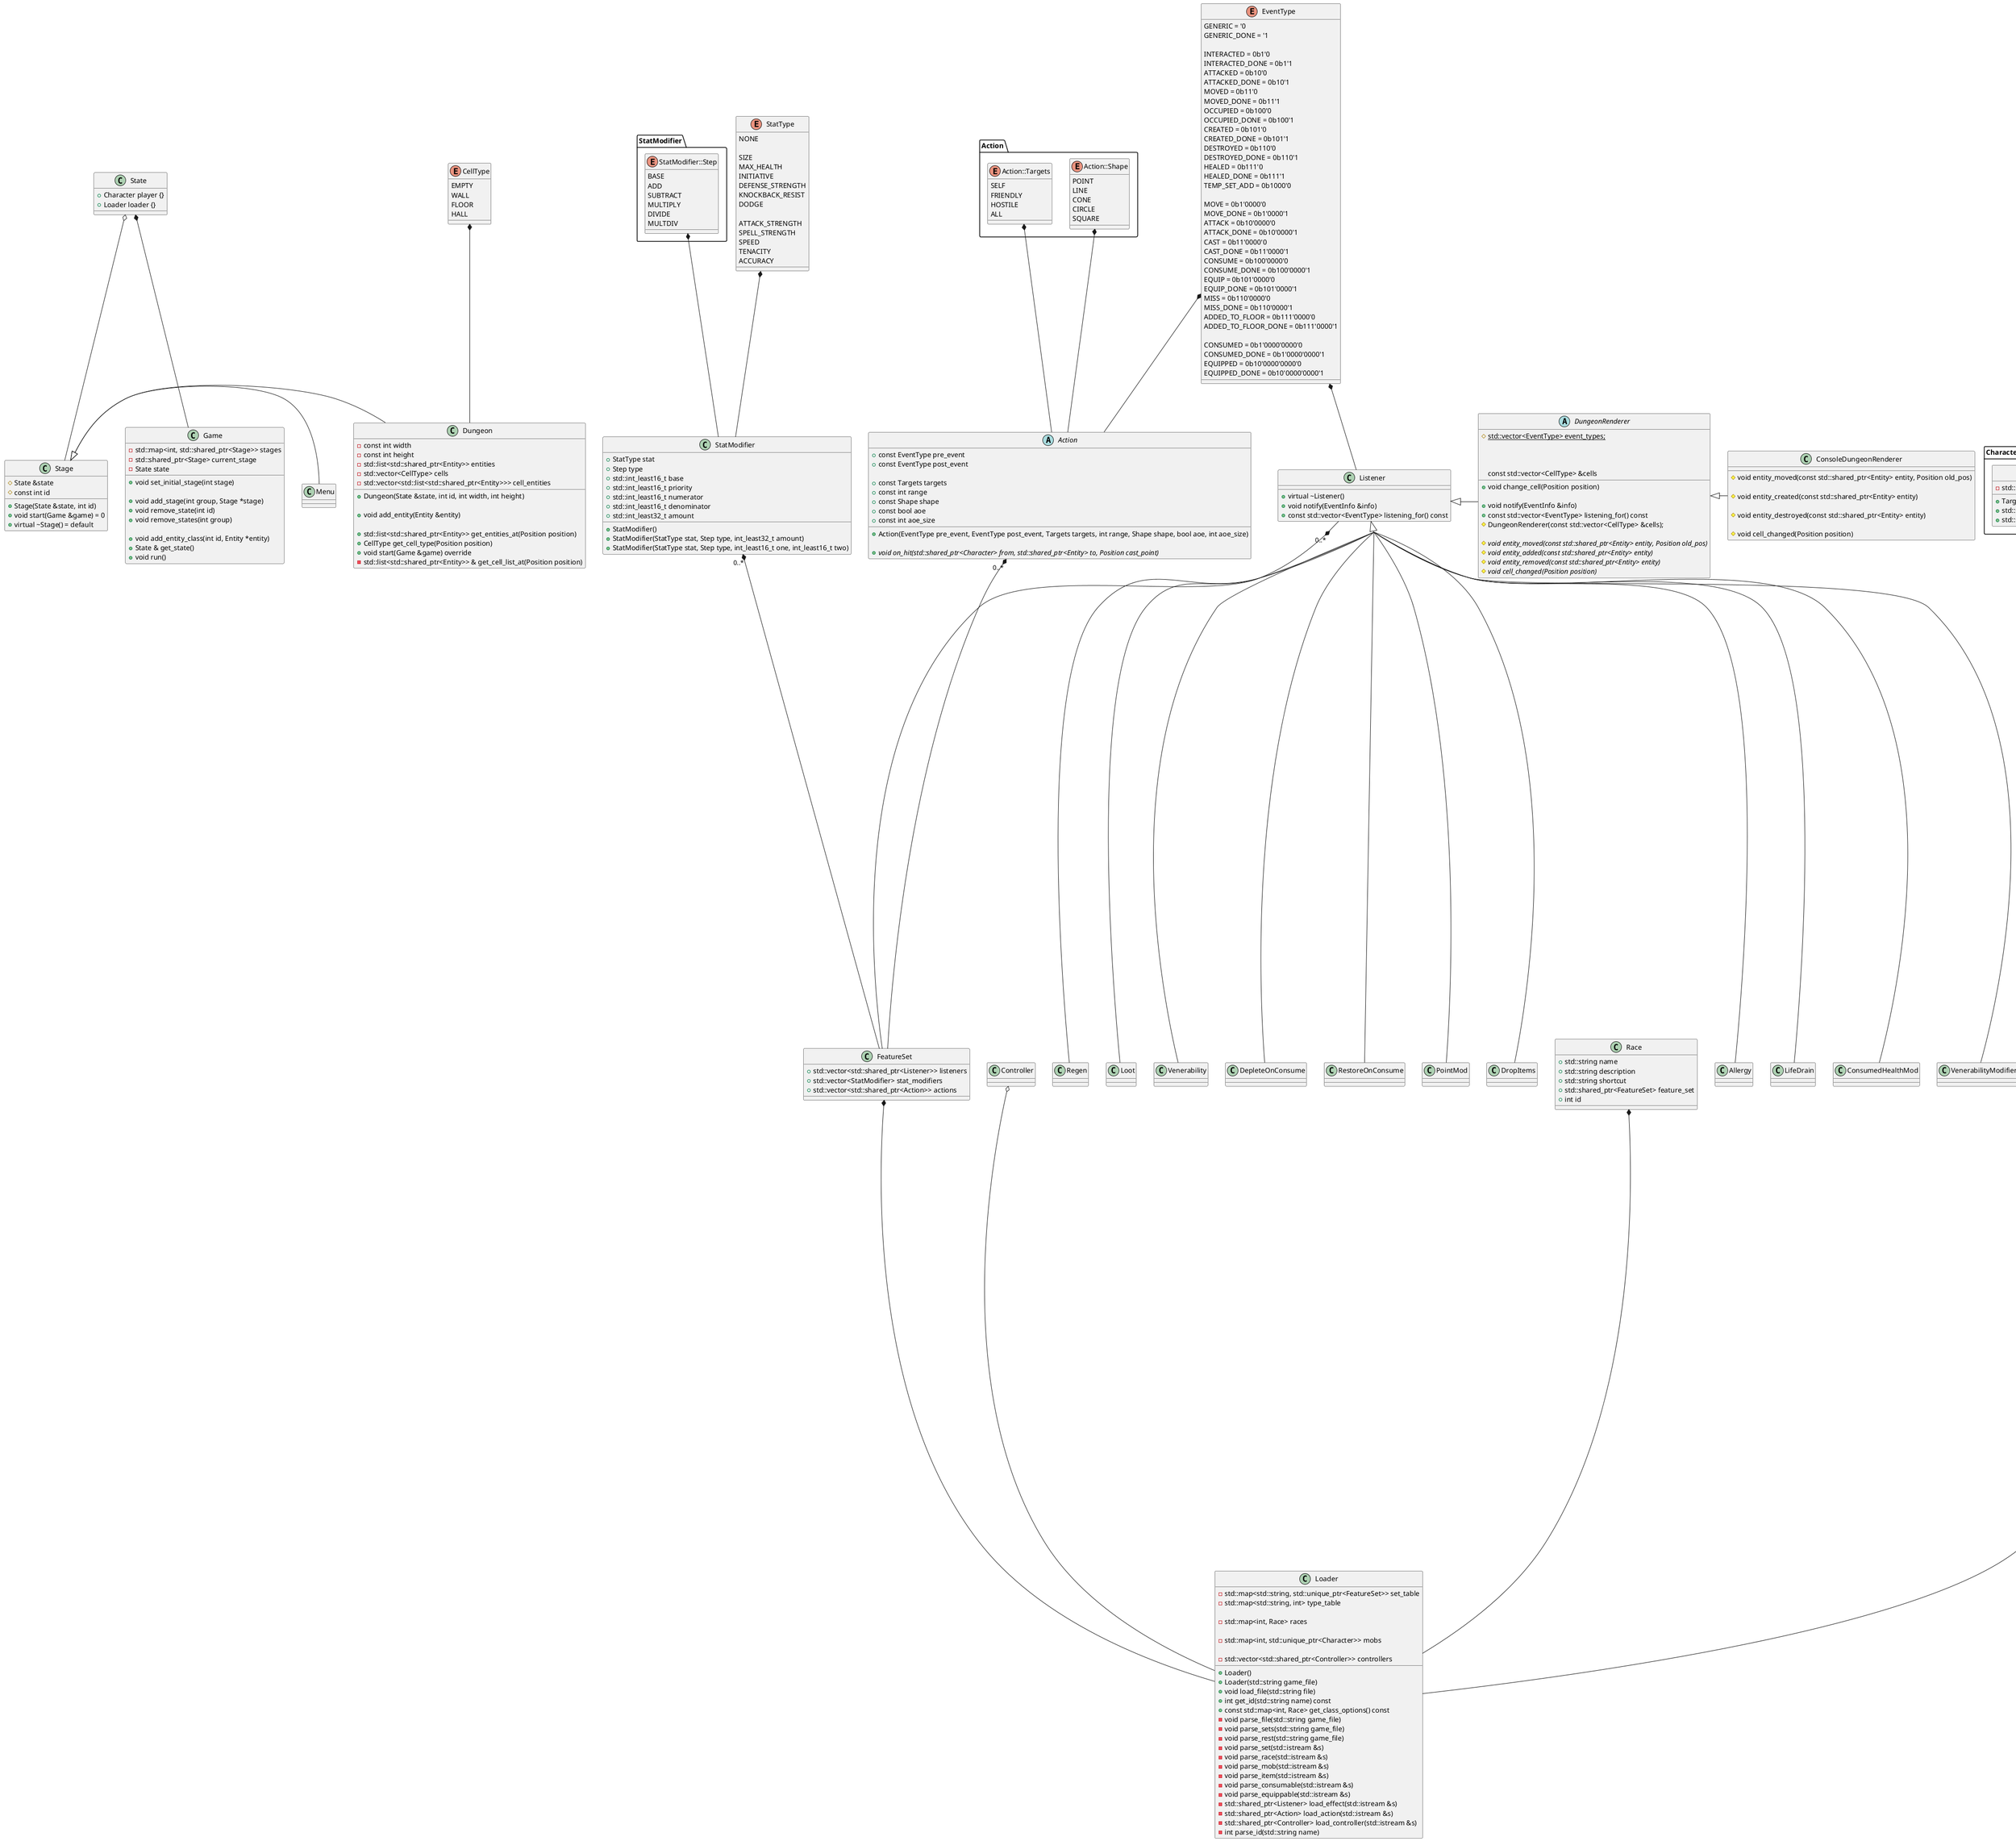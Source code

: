 @startuml
skinparam group_inheritance 3

class EventTarget {
}

package "Action" as ActionNS {

    enum Action::Shape {
        POINT
        LINE
        CONE
        CIRCLE
        SQUARE
    }

    enum Action::Targets {
        SELF
        FRIENDLY
        HOSTILE
        ALL
    }

}

package "Entity" as EntityNS {

    class Entity::Target {
        + Target( std::shared_ptr<Entity> &entity )
        + std::shared_ptr<Entity> as_entity()
        - std::shared_ptr<Entity> entity
    }

    class Entity::TempFeatureSet {
        + std::shared_ptr<FeatureSet> set
        + std::shared_ptr<Entity> source
        + EffectType effect_type
        + int mod_numerator
        + int mod_denominator
    }

}

package "Character" as CharacterNS {
	class Character::Target {
		+ Target( std::shared_ptr<Character> &character )
		+ std::shared_ptr<Entity> as_entity()
		+ std::shared_ptr<Character> as_character()
		- std::shared_ptr<Character> character
	}
}

package "Item" as ItemNS {
    class Item::Target {
        + Target(std::shared_ptr<Item> item)
        + std::shared_ptr<Entity> as_entity()
        + std::shared_ptr<Item> as_item()

        - std::shared_ptr<Item> item
    }
}

package "Consumable" as ConsumableNS {
    class Consumable::Target {
        + Target(std::shared_ptr<Item> item)
        + std::shared_ptr<Entity> as_entity()
        + std::shared_ptr<Item> as_item()
        + std::shared_ptr<Consumable> as_consumable()

        - std::shared_ptr<Consumable> Consumable
    }
}

package "Equippable" as EquippableNS {
    class Equippable::Target {
        + Target(std::shared_ptr<Item> item)
        + std::shared_ptr<Entity> as_entity()
        + std::shared_ptr<Item> as_item()
        + std::shared_ptr<Equippable> as_equippable()

        - std::shared_ptr<Equippable> equippable
    }
}

enum Type {
    PASS
    MOVE
    CONSUME
    EQUIP
    INTERACT
    ATTACK
    AID
    EFFECT
}

abstract class Action {
    + const EventType pre_event
    + const EventType post_event

    + const Targets targets
    + const int range
    + const Shape shape
    + const bool aoe
    + const int aoe_size

    + Action(EventType pre_event, EventType post_event, Targets targets, int range, Shape shape, bool aoe, int aoe_size)

    + {abstract} void on_hit(std::shared_ptr<Character> from, std::shared_ptr<Entity> to, Position cast_point)
}


class ConsoleDungeonRenderer {
    # void entity_moved(const std::shared_ptr<Entity> entity, Position old_pos)

    # void entity_created(const std::shared_ptr<Entity> entity)

    # void entity_destroyed(const std::shared_ptr<Entity> entity)

    # void cell_changed(Position position)
}

abstract class DungeonRenderer {
    + void change_cell(Position position)

    + void notify(EventInfo &info)
    + const std::vector<EventType> listening_for() const

    # {static} std::vector<EventType> event_types;

    # DungeonRenderer(const std::vector<CellType> &cells);

    # {abstract} void entity_moved(const std::shared_ptr<Entity> entity, Position old_pos)
    # {abstract} void entity_added(const std::shared_ptr<Entity> entity)
    # {abstract} void entity_removed(const std::shared_ptr<Entity> entity)
    # {abstract} void cell_changed(Position position)

    const std::vector<CellType> &cells
}


class Entity {
    + void do_turn()

    + void remove_from_containers()
    + ~Entity()

    + void add_listener(Listener &listener)
    + void remove_listener(Listener &listener)
    + std::unique_ptr<EventTarget> get_as_target()

    + void add_modifier(StatModifier &modifier, int mod_numerator = 1, int mod_denominator = 1)
    + void remove_modifier(StatModifier &modifier, int mod_numerator = 1, int mod_denominator = 1)

    + void add_action(Action &action)
    + void remove_action(Action &action)

    + void add_feature_set(FeatureSet &feature_set, int mod_numerator = 1, int mod_denominator = 1)
    + void remove_feature_set(FeatureSet &feature_set, int mod_numerator = 1, int mod_denominator = 1)

    + void add_temporary_feature_set(std::shared_ptr<Entity> source, std::shared_ptr<FeatureSet> feature_set, EffectType effect_type, int num_turns)

    + bool is_a(int type)

    + void damage(std::shared_ptr<Entity> source, int amount)
    + int damage(int damage)
    + void heal(std::shared_ptr<Entity> source, int amount)
    + void heal(int amount)
    + void move(std::shared_ptr<Entity> source, int distance, Direction direction)
    + void move(int distance, Direction direction)
    + void move(std::shared_ptr<Entity> source, Position destination)
    + void move(Position destination)
    + void kill(std::shared_ptr<Entity> source)
    + void destroy()
    + void interact(Character *source)

    + int get_health()
    + void set_health(int amount)

    + void add_list_reference(std::list<std::shared_ptr<Entity>> &list, std::list<std::shared_ptr<Entity>>::iterator reference)
    + void remove_list_reference(std::list<std::shared_ptr<Entity>> &list)

    + Position get_position()
    + int get_size()
    + int get_max_health()
    + int get_initiative()
    + int get_defence_strength()
    + int get_knockback_resist()
    + int get_dodge()

    + std::shared_ptr<Entity> clone()

    # virtual Stat & get_corresponding_stat(StatModifier &modifier)

    # Position position
    # int health

    # Stat size
    # Stat max_health
    # Stat initiative
    # Stat defense_strength
    # Stat knockback_resist
    # Stat dodge

    # void check_dead()

    + void trigger(EventType event_type)
    + void trigger(EventType event_type, std::shared_ptr<Entity> secondary)
    + void trigger(EventType event_type, std::vector<std::shared_ptr<Entity>> secondaries)
    + void trigger(EventType event_type, Position position)
    + void trigger(EventType event_type, Position position, std::shared_ptr<Entity> secondary)
    + void trigger(EventType event_type, Position position, std::vector<std::shared_ptr<Entity>> secondaries)
    + void trigger(EventType event_type, int integer)
    + void trigger(EventType event_type, int integer, std::shared_ptr<Entity> secondary)
    + void trigger(EventType event_type, int integer, std::vector<std::shared_ptr<Entity>> secondaries)
    + void trigger(EventType event_type, float num)
    + void trigger(EventType event_type, float num, std::shared_ptr<Entity> secondary)
    + void trigger(EventType event_type, float num, std::vector<std::shared_ptr<Entity>> secondaries)
    + void trigger(EventType event_type, double num)
    + void trigger(EventType event_type, double num, std::shared_ptr<Entity> secondary)
    + void trigger(EventType event_type, double num, std::vector<std::shared_ptr<Entity>> secondaries)
    + void trigger(EventType event_type, EventInfo::Data &reference)
    + void trigger(EventType event_type, EventInfo::Data &reference, std::shared_ptr<Entity> secondary)
    + void trigger(EventType event_type, EventInfo::Data &reference, std::vector<std::shared_ptr<Entity>> secondaries)

    - int turn_count

    - void check_temp_features()


    - std::map<std::list<std::shared_ptr<Entity>>*, std::list<std::shared_ptr<Entity>>::iterator> list_references

    - std::map<EventType, std::set<std::shared_ptr<Listener>>> listeners

    - std::map<int, TempFeatureSet> temp_feature_sets

    - std::set<int> types

    - std::shared_ptr<Controller> controller
}

class Character {
    + void do_turn()

    + std::unique_ptr<EventTarget> get_as_target()

    + void add_action(Action &action)
    + void remove_action(Action &action)

    + void give(std::shared_ptr<Item> item)

    + int get_attack_strength()
    + int get_spell_strength()
    + int get_speed()
    + int get_tenacity()
    + int get_accuracy()

    + std::shared_ptr<Entity> clone()

    # Stat & get_corresponding_stat(StatModifier &modifier)

    # Stat attack_strength
    # Stat spell_strength
    # Stat speed
    # Stat tenacity
    # Stat accuracy

    # std::list<std::shared_ptr<Item>> inventory
    # std::map<int, std::shared_ptr<Item>> slots
}

class Item {
    + Item()
    + std::unique_ptr<EventTarget> get_as_target()
}

class Consumable {
    + Consumable()
    + std::unique_ptr<EventTarget> get_as_target()
}

class Equippable {
    + Equippable()
    + std::unique_ptr<EventTarget> get_as_target()
}

class Stat {
    + Stat()
    + Stat(int base)
    + int value
    + std::multiset<std::pair<int, int>> bases
    + int base
    + int shift
    + int multiplier
    + int divider
    + void update()
}

class Stage {
    + Stage(State &state, int id)
    + void start(Game &game) = 0
    + virtual ~Stage() = default

    # State &state
    # const int id
}

class Menu

class Dungeon {
    + Dungeon(State &state, int id, int width, int height)

    + void add_entity(Entity &entity)

    + std::list<std::shared_ptr<Entity>> get_entities_at(Position position)
    + CellType get_cell_type(Position position)
    + void start(Game &game) override

    - const int width
    - const int height
    - std::list<std::shared_ptr<Entity>> entities
    - std::vector<CellType> cells
    - std::vector<std::list<std::shared_ptr<Entity>>> cell_entities

    - std::list<std::shared_ptr<Entity>> & get_cell_list_at(Position position)
}

enum Direction {
    N
    NE
    E
    SE
    S
    SW
    W
    NW
}

enum EffectType {
    POSITIVE
    NEGATIVE
    NEUTRAL
}

enum EventType {
	GENERIC = '0
	GENERIC_DONE = '1

	INTERACTED = 0b1'0
	INTERACTED_DONE = 0b1'1
	ATTACKED = 0b10'0
	ATTACKED_DONE = 0b10'1
	MOVED = 0b11'0
	MOVED_DONE = 0b11'1
	OCCUPIED = 0b100'0
	OCCUPIED_DONE = 0b100'1
	CREATED = 0b101'0
    CREATED_DONE = 0b101'1
    DESTROYED = 0b110'0
    DESTROYED_DONE = 0b110'1
	HEALED = 0b111'0
	HEALED_DONE = 0b111'1
    TEMP_SET_ADD = 0b1000'0

	MOVE = 0b1'0000'0
	MOVE_DONE = 0b1'0000'1
	ATTACK = 0b10'0000'0
	ATTACK_DONE = 0b10'0000'1
	CAST = 0b11'0000'0
	CAST_DONE = 0b11'0000'1
	CONSUME = 0b100'0000'0
	CONSUME_DONE = 0b100'0000'1
	EQUIP = 0b101'0000'0
	EQUIP_DONE = 0b101'0000'1
	MISS = 0b110'0000'0
	MISS_DONE = 0b110'0000'1
    ADDED_TO_FLOOR = 0b111'0000'0
    ADDED_TO_FLOOR_DONE = 0b111'0000'1

	CONSUMED = 0b1'0000'0000'0
	CONSUMED_DONE = 0b1'0000'0000'1
    EQUIPPED = 0b10'0000'0000'0
    EQUIPPED_DONE = 0b10'0000'0000'1
}

class Position {
    + int y
    + int x
    + Position()
    + Position(int y, int x)
    + Position(const Position &other)
    + Position(Position &&other)
    + Position &operator=(const Position &other)
    + Position &operator=(Position &&other)
    + Position operator+(const Position &other)
}

enum Size {
    MINISCULE
    SMALL
    MEDIUM
    LARGE
}

enum StatType {
    NONE

    SIZE
    MAX_HEALTH
    INITIATIVE
    DEFENSE_STRENGTH
    KNOCKBACK_RESIST
    DODGE

    ATTACK_STRENGTH
    SPELL_STRENGTH
    SPEED
    TENACITY
    ACCURACY
}

enum CellType {
    EMPTY
    WALL
    FLOOR
    HALL
}

package "EventInfo" as EventInfoNS {
    class EventInfo::Data{
        + Position position
        + int integer1
        + int integer2
        + double double_float
        + float float1
        + float float2
    }
}

class EventInfo {
    + Position event_position
    + int event_integer
    + int event_integer2
    + double event_double
    + float event_float
    + Data *event_data_pointer
    + EventType event_type
    + std::unique_ptr<EventTarget> primary
    + std::unique_ptr<EventTarget> secondary
    + std::vector<std::unique_ptr<EventTarget>> secondaries
}

class EventTarget {
    + virtual ~EventTarget()
    + std::shared_ptr<Entity> as_entity()
    + std::shared_ptr<Character> as_character()
    + std::shared_ptr<Item> as_item()
    + std::shared_ptr<Consumable> as_consumable()
    + std::shared_ptr<Equipable> as_equippable()
}

class FeatureSet {
    + std::vector<std::shared_ptr<Listener>> listeners
    + std::vector<StatModifier> stat_modifiers
    + std::vector<std::shared_ptr<Action>> actions
}

class Game {
    + void set_initial_stage(int stage)

    + void add_stage(int group, Stage *stage)
    + void remove_state(int id)
    + void remove_states(int group)

    + void add_entity_class(int id, Entity *entity)
    + State & get_state()
    + void run()

    - std::map<int, std::shared_ptr<Stage>> stages
    - std::shared_ptr<Stage> current_stage
    - State state
}

class Listener {
    + virtual ~Listener()
    + void notify(EventInfo &info)
    + const std::vector<EventType> listening_for() const
}

class Race {
    + std::string name
    + std::string description
    + std::string shortcut
    + std::shared_ptr<FeatureSet> feature_set
    + int id
}

class State {
    + Character player {}
    + Loader loader {}
}

package "StatModifier" as StatModifierNS {
     enum StatModifier::Step {
        BASE
        ADD
        SUBTRACT
        MULTIPLY
        DIVIDE
        MULTDIV
     }
}

class StatModifier {
    + StatType stat
    + Step type
    + std::int_least16_t base
    + std::int_least16_t priority
    + std::int_least16_t numerator
    + std::int_least16_t denominator
    + std::int_least32_t amount
    + StatModifier()
    + StatModifier(StatType stat, Step type, int_least32_t amount)
    + StatModifier(StatType stat, Step type, int_least16_t one, int_least16_t two)
}

class Loader {
    + Loader()
    + Loader(std::string game_file)
    + void load_file(std::string file)
    + int get_id(std::string name) const
    + const std::map<int, Race> get_class_options() const
    - void parse_file(std::string game_file)
    - void parse_sets(std::string game_file)
    - void parse_rest(std::string game_file)
    - void parse_set(std::istream &s)
    - void parse_race(std::istream &s)
    - void parse_mob(std::istream &s)
    - void parse_item(std::istream &s)
    - void parse_consumable(std::istream &s)
    - void parse_equippable(std::istream &s)
    - std::shared_ptr<Listener> load_effect(std::istream &s)
    - std::shared_ptr<Action> load_action(std::istream &s)
    - std::shared_ptr<Controller> load_controller(std::istream &s)
    - int parse_id(std::string name)

    - std::map<std::string, std::unique_ptr<FeatureSet>> set_table
    - std::map<std::string, int> type_table

    - std::map<int, Race> races

    - std::map<int, std::unique_ptr<Character>> mobs

    - std::vector<std::shared_ptr<Controller>> controllers
}

Entity::TempFeatureSet *-- Entity

EventInfo::Data *-- EventInfo

Stage <|- Menu
Stage <|- Dungeon

Action::Shape *-- Action
Action::Targets *-- Action

EventType *-- Action
EventType *-- Listener

Listener <|- DungeonRenderer

DungeonRenderer <|- ConsoleDungeonRenderer

EventTarget <|- Entity::Target
EventTarget <|- Character::Target
EventTarget <|- Item::Target
EventTarget <|- Consumable::Target
EventTarget <|- Equippable::Target

Entity <|- Item
Entity <|- Character
Item <|- Consumable
Item <|- Equippable

Entity::Target .. Entity
Character::Target .. Character
Item::Target .. Item
Consumable::Target .. Consumable
Equippable::Target .. Equippable

Stat "6" *-- Entity
Stat "11" *-- Character

Position *-- Entity

State *-- Game
State o-- Stage

Race *-- Loader
FeatureSet *-- Loader
Character *-- Loader
Controller o-- Loader

Listener <|-- Allergy
Listener <|-- LifeDrain
Listener <|-- ConsumedHealthMod
Listener <|-- VenerabilityModifier
Listener <|-- Regen
Listener <|-- Loot
Listener <|-- Venerability
Listener <|-- DepleteOnConsume
Listener <|-- RestoreOnConsume
Listener <|-- PointMod
Listener <|-- DropItems

StatModifier "0..*" *-- FeatureSet
Action "0..*" *-- FeatureSet
Listener "0..*" *-- FeatureSet

Type *-- Command
Direction *-- Command
EffectType *-- Consumable

StatType *-- StatModifier

StatModifier::Step *-- StatModifier

CellType *-- Dungeon

@enduml